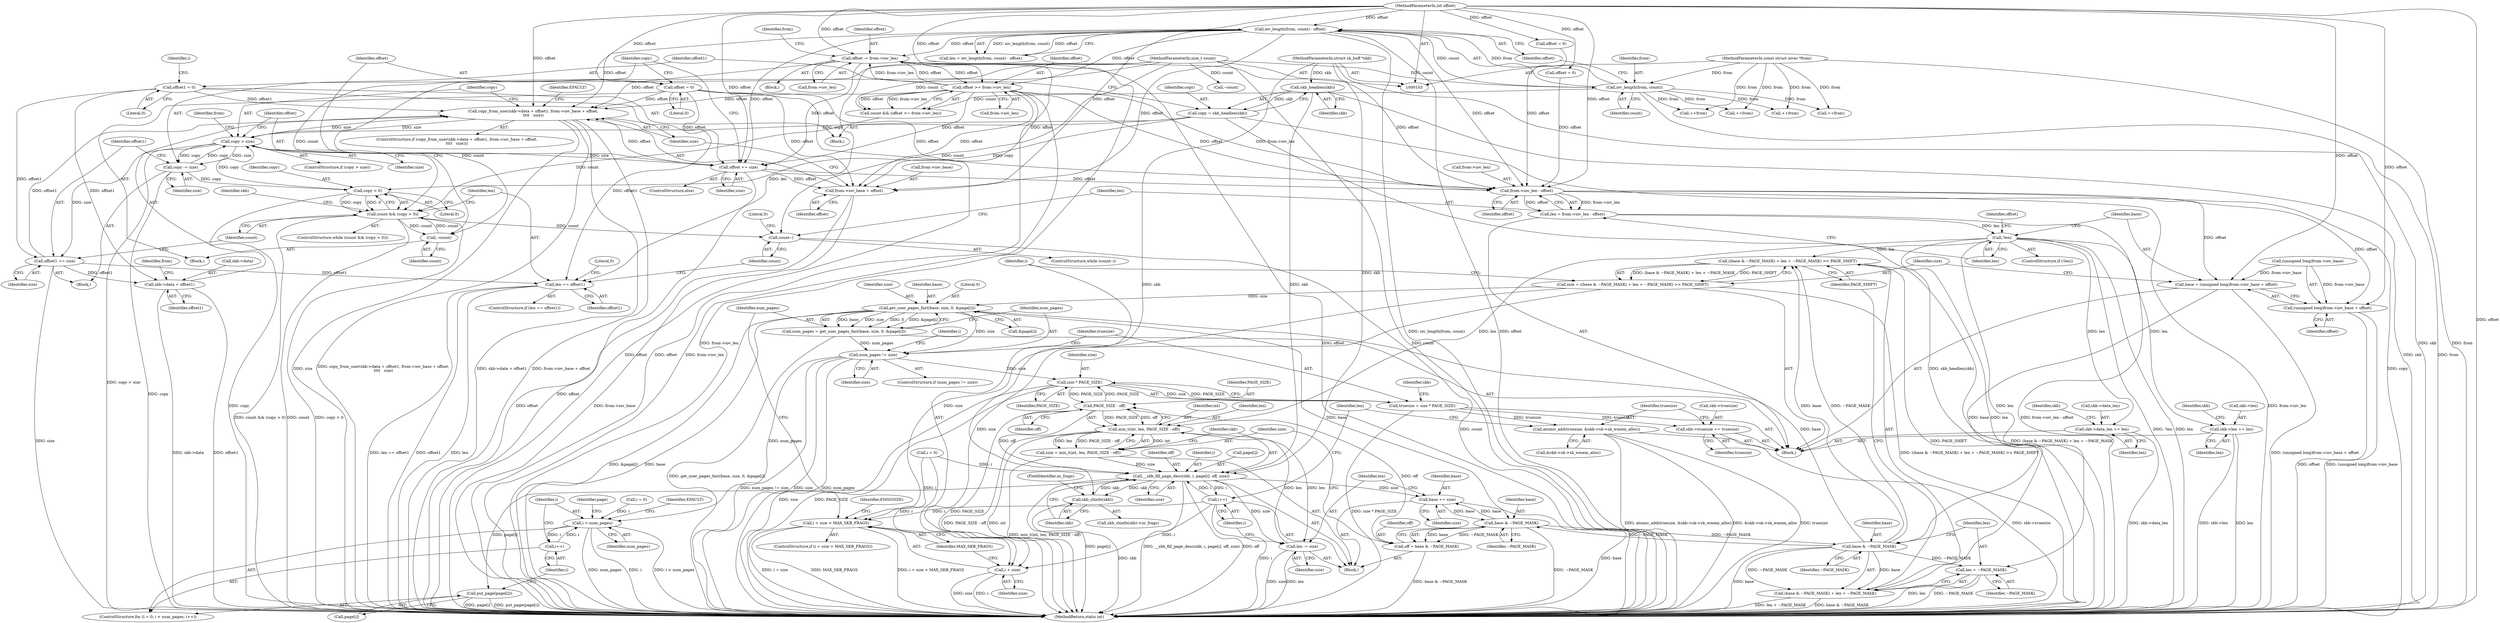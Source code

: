 digraph "0_linux_b92946e2919134ebe2a4083e4302236295ea2a73_0@API" {
"1000157" [label="(Call,copy_from_user(skb->data + offset1, from->iov_base + offset,\n\t\t\t\t   size))"];
"1000124" [label="(Call,offset1 = 0)"];
"1000191" [label="(Call,offset1 += size)"];
"1000173" [label="(Call,copy > size)"];
"1000188" [label="(Call,copy -= size)"];
"1000152" [label="(Call,copy > 0)"];
"1000118" [label="(Call,copy = skb_headlen(skb))"];
"1000120" [label="(Call,skb_headlen(skb))"];
"1000104" [label="(MethodParameterIn,struct sk_buff *skb)"];
"1000157" [label="(Call,copy_from_user(skb->data + offset1, from->iov_base + offset,\n\t\t\t\t   size))"];
"1000181" [label="(Call,offset = 0)"];
"1000106" [label="(MethodParameterIn,int offset)"];
"1000185" [label="(Call,offset += size)"];
"1000140" [label="(Call,offset -= from->iov_len)"];
"1000134" [label="(Call,offset >= from->iov_len)"];
"1000112" [label="(Call,iov_length(from, count) - offset)"];
"1000113" [label="(Call,iov_length(from, count))"];
"1000105" [label="(MethodParameterIn,const struct iovec *from)"];
"1000107" [label="(MethodParameterIn,size_t count)"];
"1000163" [label="(Call,from->iov_base + offset)"];
"1000210" [label="(Call,from->iov_len - offset)"];
"1000208" [label="(Call,len = from->iov_len - offset)"];
"1000216" [label="(Call,!len)"];
"1000236" [label="(Call,((base & ~PAGE_MASK) + len + ~PAGE_MASK) >> PAGE_SHIFT)"];
"1000234" [label="(Call,size = ((base & ~PAGE_MASK) + len + ~PAGE_MASK) >> PAGE_SHIFT)"];
"1000246" [label="(Call,i + size > MAX_SKB_FRAGS)"];
"1000247" [label="(Call,i + size)"];
"1000256" [label="(Call,get_user_pages_fast(base, size, 0, &page[i]))"];
"1000254" [label="(Call,num_pages = get_user_pages_fast(base, size, 0, &page[i]))"];
"1000265" [label="(Call,num_pages != size)"];
"1000273" [label="(Call,i < num_pages)"];
"1000276" [label="(Call,i++)"];
"1000287" [label="(Call,size * PAGE_SIZE)"];
"1000285" [label="(Call,truesize = size * PAGE_SIZE)"];
"1000300" [label="(Call,skb->truesize += truesize)"];
"1000305" [label="(Call,atomic_add(truesize, &skb->sk->sk_wmem_alloc))"];
"1000328" [label="(Call,PAGE_SIZE - off)"];
"1000325" [label="(Call,min_t(int, len, PAGE_SIZE - off))"];
"1000323" [label="(Call,size = min_t(int, len, PAGE_SIZE - off))"];
"1000331" [label="(Call,__skb_fill_page_desc(skb, i, page[i], off, size))"];
"1000278" [label="(Call,put_page(page[i]))"];
"1000341" [label="(Call,skb_shinfo(skb))"];
"1000344" [label="(Call,base += size)"];
"1000319" [label="(Call,base & ~PAGE_MASK)"];
"1000238" [label="(Call,base & ~PAGE_MASK)"];
"1000237" [label="(Call,(base & ~PAGE_MASK) + len + ~PAGE_MASK)"];
"1000241" [label="(Call,len + ~PAGE_MASK)"];
"1000317" [label="(Call,off = base & ~PAGE_MASK)"];
"1000347" [label="(Call,len -= size)"];
"1000350" [label="(Call,i++)"];
"1000290" [label="(Call,skb->data_len += len)"];
"1000295" [label="(Call,skb->len += len)"];
"1000225" [label="(Call,base = (unsigned long)from->iov_base + offset)"];
"1000227" [label="(Call,(unsigned long)from->iov_base + offset)"];
"1000150" [label="(Call,count && (copy > 0))"];
"1000179" [label="(Call,--count)"];
"1000201" [label="(Call,count--)"];
"1000158" [label="(Call,skb->data + offset1)"];
"1000195" [label="(Call,len == offset1)"];
"1000135" [label="(Identifier,offset)"];
"1000219" [label="(Call,offset = 0)"];
"1000274" [label="(Identifier,i)"];
"1000150" [label="(Call,count && (copy > 0))"];
"1000249" [label="(Identifier,size)"];
"1000156" [label="(ControlStructure,if (copy_from_user(skb->data + offset1, from->iov_base + offset,\n\t\t\t\t   size)))"];
"1000163" [label="(Call,from->iov_base + offset)"];
"1000191" [label="(Call,offset1 += size)"];
"1000116" [label="(Identifier,offset)"];
"1000245" [label="(ControlStructure,if (i + size > MAX_SKB_FRAGS))"];
"1000257" [label="(Identifier,base)"];
"1000250" [label="(Identifier,MAX_SKB_FRAGS)"];
"1000320" [label="(Identifier,base)"];
"1000280" [label="(Identifier,page)"];
"1000176" [label="(Block,)"];
"1000199" [label="(Literal,0)"];
"1000266" [label="(Identifier,num_pages)"];
"1000179" [label="(Call,--count)"];
"1000297" [label="(Identifier,skb)"];
"1000192" [label="(Identifier,offset1)"];
"1000125" [label="(Identifier,offset1)"];
"1000107" [label="(MethodParameterIn,size_t count)"];
"1000291" [label="(Call,skb->data_len)"];
"1000165" [label="(Identifier,from)"];
"1000292" [label="(Identifier,skb)"];
"1000275" [label="(Identifier,num_pages)"];
"1000154" [label="(Literal,0)"];
"1000254" [label="(Call,num_pages = get_user_pages_fast(base, size, 0, &page[i]))"];
"1000345" [label="(Identifier,base)"];
"1000134" [label="(Call,offset >= from->iov_len)"];
"1000304" [label="(Identifier,truesize)"];
"1000196" [label="(Identifier,len)"];
"1000239" [label="(Identifier,base)"];
"1000270" [label="(Call,i = 0)"];
"1000278" [label="(Call,put_page(page[i]))"];
"1000172" [label="(ControlStructure,if (copy > size))"];
"1000222" [label="(Call,++from)"];
"1000344" [label="(Call,base += size)"];
"1000349" [label="(Identifier,size)"];
"1000186" [label="(Identifier,offset)"];
"1000327" [label="(Identifier,len)"];
"1000147" [label="(Call,--count)"];
"1000183" [label="(Literal,0)"];
"1000228" [label="(Call,(unsigned long)from->iov_base)"];
"1000118" [label="(Call,copy = skb_headlen(skb))"];
"1000306" [label="(Identifier,truesize)"];
"1000185" [label="(Call,offset += size)"];
"1000300" [label="(Call,skb->truesize += truesize)"];
"1000104" [label="(MethodParameterIn,struct sk_buff *skb)"];
"1000340" [label="(Call,skb_shinfo(skb)->nr_frags)"];
"1000288" [label="(Identifier,size)"];
"1000243" [label="(Identifier,~PAGE_MASK)"];
"1000142" [label="(Call,from->iov_len)"];
"1000294" [label="(Identifier,len)"];
"1000132" [label="(Call,count && (offset >= from->iov_len))"];
"1000177" [label="(Call,++from)"];
"1000277" [label="(Identifier,i)"];
"1000328" [label="(Call,PAGE_SIZE - off)"];
"1000286" [label="(Identifier,truesize)"];
"1000211" [label="(Call,from->iov_len)"];
"1000203" [label="(Block,)"];
"1000236" [label="(Call,((base & ~PAGE_MASK) + len + ~PAGE_MASK) >> PAGE_SHIFT)"];
"1000140" [label="(Call,offset -= from->iov_len)"];
"1000299" [label="(Identifier,len)"];
"1000167" [label="(Identifier,offset)"];
"1000290" [label="(Call,skb->data_len += len)"];
"1000329" [label="(Identifier,PAGE_SIZE)"];
"1000318" [label="(Identifier,off)"];
"1000174" [label="(Identifier,copy)"];
"1000149" [label="(ControlStructure,while (count && (copy > 0)))"];
"1000323" [label="(Call,size = min_t(int, len, PAGE_SIZE - off))"];
"1000350" [label="(Call,i++)"];
"1000164" [label="(Call,from->iov_base)"];
"1000184" [label="(ControlStructure,else)"];
"1000260" [label="(Call,&page[i])"];
"1000190" [label="(Identifier,size)"];
"1000182" [label="(Identifier,offset)"];
"1000359" [label="(MethodReturn,static int)"];
"1000141" [label="(Identifier,offset)"];
"1000307" [label="(Call,&skb->sk->sk_wmem_alloc)"];
"1000346" [label="(Identifier,size)"];
"1000233" [label="(Identifier,offset)"];
"1000284" [label="(Identifier,EFAULT)"];
"1000343" [label="(FieldIdentifier,nr_frags)"];
"1000151" [label="(Identifier,count)"];
"1000287" [label="(Call,size * PAGE_SIZE)"];
"1000126" [label="(Literal,0)"];
"1000259" [label="(Literal,0)"];
"1000139" [label="(Block,)"];
"1000244" [label="(Identifier,PAGE_SHIFT)"];
"1000235" [label="(Identifier,size)"];
"1000332" [label="(Identifier,skb)"];
"1000237" [label="(Call,(base & ~PAGE_MASK) + len + ~PAGE_MASK)"];
"1000267" [label="(Identifier,size)"];
"1000333" [label="(Identifier,i)"];
"1000342" [label="(Identifier,skb)"];
"1000160" [label="(Identifier,skb)"];
"1000217" [label="(Identifier,len)"];
"1000119" [label="(Identifier,copy)"];
"1000324" [label="(Identifier,size)"];
"1000157" [label="(Call,copy_from_user(skb->data + offset1, from->iov_base + offset,\n\t\t\t\t   size))"];
"1000240" [label="(Identifier,~PAGE_MASK)"];
"1000129" [label="(Identifier,i)"];
"1000295" [label="(Call,skb->len += len)"];
"1000352" [label="(Call,offset = 0)"];
"1000158" [label="(Call,skb->data + offset1)"];
"1000128" [label="(Call,i = 0)"];
"1000302" [label="(Identifier,skb)"];
"1000225" [label="(Call,base = (unsigned long)from->iov_base + offset)"];
"1000187" [label="(Identifier,size)"];
"1000215" [label="(ControlStructure,if (!len))"];
"1000115" [label="(Identifier,count)"];
"1000201" [label="(Call,count--)"];
"1000315" [label="(Block,)"];
"1000279" [label="(Call,page[i])"];
"1000317" [label="(Call,off = base & ~PAGE_MASK)"];
"1000189" [label="(Identifier,copy)"];
"1000247" [label="(Call,i + size)"];
"1000136" [label="(Call,from->iov_len)"];
"1000209" [label="(Identifier,len)"];
"1000256" [label="(Call,get_user_pages_fast(base, size, 0, &page[i]))"];
"1000296" [label="(Call,skb->len)"];
"1000168" [label="(Identifier,size)"];
"1000188" [label="(Call,copy -= size)"];
"1000358" [label="(Literal,0)"];
"1000181" [label="(Call,offset = 0)"];
"1000314" [label="(Identifier,len)"];
"1000264" [label="(ControlStructure,if (num_pages != size))"];
"1000200" [label="(ControlStructure,while (count--))"];
"1000330" [label="(Identifier,off)"];
"1000338" [label="(Identifier,size)"];
"1000348" [label="(Identifier,len)"];
"1000159" [label="(Call,skb->data)"];
"1000121" [label="(Identifier,skb)"];
"1000110" [label="(Call,len = iov_length(from, count) - offset)"];
"1000195" [label="(Call,len == offset1)"];
"1000112" [label="(Call,iov_length(from, count) - offset)"];
"1000220" [label="(Identifier,offset)"];
"1000153" [label="(Identifier,copy)"];
"1000325" [label="(Call,min_t(int, len, PAGE_SIZE - off))"];
"1000180" [label="(Identifier,count)"];
"1000253" [label="(Identifier,EMSGSIZE)"];
"1000120" [label="(Call,skb_headlen(skb))"];
"1000351" [label="(Identifier,i)"];
"1000234" [label="(Call,size = ((base & ~PAGE_MASK) + len + ~PAGE_MASK) >> PAGE_SHIFT)"];
"1000124" [label="(Call,offset1 = 0)"];
"1000202" [label="(Identifier,count)"];
"1000248" [label="(Identifier,i)"];
"1000246" [label="(Call,i + size > MAX_SKB_FRAGS)"];
"1000197" [label="(Identifier,offset1)"];
"1000269" [label="(ControlStructure,for (i = 0; i < num_pages; i++))"];
"1000273" [label="(Call,i < num_pages)"];
"1000146" [label="(Identifier,from)"];
"1000331" [label="(Call,__skb_fill_page_desc(skb, i, page[i], off, size))"];
"1000326" [label="(Identifier,int)"];
"1000265" [label="(Call,num_pages != size)"];
"1000175" [label="(Identifier,size)"];
"1000162" [label="(Identifier,offset1)"];
"1000155" [label="(Block,)"];
"1000194" [label="(ControlStructure,if (len == offset1))"];
"1000108" [label="(Block,)"];
"1000271" [label="(Identifier,i)"];
"1000214" [label="(Identifier,offset)"];
"1000216" [label="(Call,!len)"];
"1000334" [label="(Call,page[i])"];
"1000242" [label="(Identifier,len)"];
"1000210" [label="(Call,from->iov_len - offset)"];
"1000258" [label="(Identifier,size)"];
"1000289" [label="(Identifier,PAGE_SIZE)"];
"1000305" [label="(Call,atomic_add(truesize, &skb->sk->sk_wmem_alloc))"];
"1000178" [label="(Identifier,from)"];
"1000341" [label="(Call,skb_shinfo(skb))"];
"1000113" [label="(Call,iov_length(from, count))"];
"1000173" [label="(Call,copy > size)"];
"1000241" [label="(Call,len + ~PAGE_MASK)"];
"1000301" [label="(Call,skb->truesize)"];
"1000208" [label="(Call,len = from->iov_len - offset)"];
"1000114" [label="(Identifier,from)"];
"1000238" [label="(Call,base & ~PAGE_MASK)"];
"1000227" [label="(Call,(unsigned long)from->iov_base + offset)"];
"1000347" [label="(Call,len -= size)"];
"1000337" [label="(Identifier,off)"];
"1000145" [label="(Call,++from)"];
"1000355" [label="(Call,++from)"];
"1000193" [label="(Identifier,size)"];
"1000105" [label="(MethodParameterIn,const struct iovec *from)"];
"1000285" [label="(Call,truesize = size * PAGE_SIZE)"];
"1000152" [label="(Call,copy > 0)"];
"1000319" [label="(Call,base & ~PAGE_MASK)"];
"1000321" [label="(Identifier,~PAGE_MASK)"];
"1000106" [label="(MethodParameterIn,int offset)"];
"1000276" [label="(Call,i++)"];
"1000226" [label="(Identifier,base)"];
"1000171" [label="(Identifier,EFAULT)"];
"1000255" [label="(Identifier,num_pages)"];
"1000157" -> "1000156"  [label="AST: "];
"1000157" -> "1000168"  [label="CFG: "];
"1000158" -> "1000157"  [label="AST: "];
"1000163" -> "1000157"  [label="AST: "];
"1000168" -> "1000157"  [label="AST: "];
"1000171" -> "1000157"  [label="CFG: "];
"1000174" -> "1000157"  [label="CFG: "];
"1000157" -> "1000359"  [label="DDG: size"];
"1000157" -> "1000359"  [label="DDG: copy_from_user(skb->data + offset1, from->iov_base + offset,\n\t\t\t\t   size)"];
"1000157" -> "1000359"  [label="DDG: skb->data + offset1"];
"1000157" -> "1000359"  [label="DDG: from->iov_base + offset"];
"1000124" -> "1000157"  [label="DDG: offset1"];
"1000191" -> "1000157"  [label="DDG: offset1"];
"1000181" -> "1000157"  [label="DDG: offset"];
"1000185" -> "1000157"  [label="DDG: offset"];
"1000140" -> "1000157"  [label="DDG: offset"];
"1000134" -> "1000157"  [label="DDG: offset"];
"1000112" -> "1000157"  [label="DDG: offset"];
"1000106" -> "1000157"  [label="DDG: offset"];
"1000173" -> "1000157"  [label="DDG: size"];
"1000157" -> "1000173"  [label="DDG: size"];
"1000124" -> "1000108"  [label="AST: "];
"1000124" -> "1000126"  [label="CFG: "];
"1000125" -> "1000124"  [label="AST: "];
"1000126" -> "1000124"  [label="AST: "];
"1000129" -> "1000124"  [label="CFG: "];
"1000124" -> "1000158"  [label="DDG: offset1"];
"1000124" -> "1000191"  [label="DDG: offset1"];
"1000124" -> "1000195"  [label="DDG: offset1"];
"1000191" -> "1000155"  [label="AST: "];
"1000191" -> "1000193"  [label="CFG: "];
"1000192" -> "1000191"  [label="AST: "];
"1000193" -> "1000191"  [label="AST: "];
"1000151" -> "1000191"  [label="CFG: "];
"1000191" -> "1000359"  [label="DDG: size"];
"1000191" -> "1000158"  [label="DDG: offset1"];
"1000173" -> "1000191"  [label="DDG: size"];
"1000191" -> "1000195"  [label="DDG: offset1"];
"1000173" -> "1000172"  [label="AST: "];
"1000173" -> "1000175"  [label="CFG: "];
"1000174" -> "1000173"  [label="AST: "];
"1000175" -> "1000173"  [label="AST: "];
"1000178" -> "1000173"  [label="CFG: "];
"1000186" -> "1000173"  [label="CFG: "];
"1000173" -> "1000359"  [label="DDG: copy > size"];
"1000188" -> "1000173"  [label="DDG: copy"];
"1000152" -> "1000173"  [label="DDG: copy"];
"1000118" -> "1000173"  [label="DDG: copy"];
"1000173" -> "1000185"  [label="DDG: size"];
"1000173" -> "1000188"  [label="DDG: size"];
"1000173" -> "1000188"  [label="DDG: copy"];
"1000188" -> "1000155"  [label="AST: "];
"1000188" -> "1000190"  [label="CFG: "];
"1000189" -> "1000188"  [label="AST: "];
"1000190" -> "1000188"  [label="AST: "];
"1000192" -> "1000188"  [label="CFG: "];
"1000188" -> "1000359"  [label="DDG: copy"];
"1000188" -> "1000152"  [label="DDG: copy"];
"1000152" -> "1000150"  [label="AST: "];
"1000152" -> "1000154"  [label="CFG: "];
"1000153" -> "1000152"  [label="AST: "];
"1000154" -> "1000152"  [label="AST: "];
"1000150" -> "1000152"  [label="CFG: "];
"1000152" -> "1000359"  [label="DDG: copy"];
"1000152" -> "1000150"  [label="DDG: copy"];
"1000152" -> "1000150"  [label="DDG: 0"];
"1000118" -> "1000152"  [label="DDG: copy"];
"1000118" -> "1000108"  [label="AST: "];
"1000118" -> "1000120"  [label="CFG: "];
"1000119" -> "1000118"  [label="AST: "];
"1000120" -> "1000118"  [label="AST: "];
"1000125" -> "1000118"  [label="CFG: "];
"1000118" -> "1000359"  [label="DDG: skb_headlen(skb)"];
"1000118" -> "1000359"  [label="DDG: copy"];
"1000120" -> "1000118"  [label="DDG: skb"];
"1000120" -> "1000121"  [label="CFG: "];
"1000121" -> "1000120"  [label="AST: "];
"1000120" -> "1000359"  [label="DDG: skb"];
"1000104" -> "1000120"  [label="DDG: skb"];
"1000120" -> "1000331"  [label="DDG: skb"];
"1000104" -> "1000103"  [label="AST: "];
"1000104" -> "1000359"  [label="DDG: skb"];
"1000104" -> "1000331"  [label="DDG: skb"];
"1000104" -> "1000341"  [label="DDG: skb"];
"1000181" -> "1000176"  [label="AST: "];
"1000181" -> "1000183"  [label="CFG: "];
"1000182" -> "1000181"  [label="AST: "];
"1000183" -> "1000181"  [label="AST: "];
"1000189" -> "1000181"  [label="CFG: "];
"1000181" -> "1000359"  [label="DDG: offset"];
"1000181" -> "1000163"  [label="DDG: offset"];
"1000106" -> "1000181"  [label="DDG: offset"];
"1000181" -> "1000185"  [label="DDG: offset"];
"1000181" -> "1000210"  [label="DDG: offset"];
"1000106" -> "1000103"  [label="AST: "];
"1000106" -> "1000359"  [label="DDG: offset"];
"1000106" -> "1000112"  [label="DDG: offset"];
"1000106" -> "1000134"  [label="DDG: offset"];
"1000106" -> "1000140"  [label="DDG: offset"];
"1000106" -> "1000163"  [label="DDG: offset"];
"1000106" -> "1000185"  [label="DDG: offset"];
"1000106" -> "1000210"  [label="DDG: offset"];
"1000106" -> "1000219"  [label="DDG: offset"];
"1000106" -> "1000225"  [label="DDG: offset"];
"1000106" -> "1000227"  [label="DDG: offset"];
"1000106" -> "1000352"  [label="DDG: offset"];
"1000185" -> "1000184"  [label="AST: "];
"1000185" -> "1000187"  [label="CFG: "];
"1000186" -> "1000185"  [label="AST: "];
"1000187" -> "1000185"  [label="AST: "];
"1000189" -> "1000185"  [label="CFG: "];
"1000185" -> "1000359"  [label="DDG: offset"];
"1000185" -> "1000163"  [label="DDG: offset"];
"1000140" -> "1000185"  [label="DDG: offset"];
"1000134" -> "1000185"  [label="DDG: offset"];
"1000112" -> "1000185"  [label="DDG: offset"];
"1000185" -> "1000210"  [label="DDG: offset"];
"1000140" -> "1000139"  [label="AST: "];
"1000140" -> "1000142"  [label="CFG: "];
"1000141" -> "1000140"  [label="AST: "];
"1000142" -> "1000140"  [label="AST: "];
"1000146" -> "1000140"  [label="CFG: "];
"1000140" -> "1000359"  [label="DDG: from->iov_len"];
"1000140" -> "1000359"  [label="DDG: offset"];
"1000140" -> "1000134"  [label="DDG: offset"];
"1000134" -> "1000140"  [label="DDG: from->iov_len"];
"1000134" -> "1000140"  [label="DDG: offset"];
"1000112" -> "1000140"  [label="DDG: offset"];
"1000140" -> "1000163"  [label="DDG: offset"];
"1000140" -> "1000210"  [label="DDG: offset"];
"1000134" -> "1000132"  [label="AST: "];
"1000134" -> "1000136"  [label="CFG: "];
"1000135" -> "1000134"  [label="AST: "];
"1000136" -> "1000134"  [label="AST: "];
"1000132" -> "1000134"  [label="CFG: "];
"1000134" -> "1000359"  [label="DDG: offset"];
"1000134" -> "1000359"  [label="DDG: from->iov_len"];
"1000134" -> "1000132"  [label="DDG: offset"];
"1000134" -> "1000132"  [label="DDG: from->iov_len"];
"1000112" -> "1000134"  [label="DDG: offset"];
"1000134" -> "1000163"  [label="DDG: offset"];
"1000134" -> "1000210"  [label="DDG: from->iov_len"];
"1000134" -> "1000210"  [label="DDG: offset"];
"1000112" -> "1000110"  [label="AST: "];
"1000112" -> "1000116"  [label="CFG: "];
"1000113" -> "1000112"  [label="AST: "];
"1000116" -> "1000112"  [label="AST: "];
"1000110" -> "1000112"  [label="CFG: "];
"1000112" -> "1000359"  [label="DDG: iov_length(from, count)"];
"1000112" -> "1000359"  [label="DDG: offset"];
"1000112" -> "1000110"  [label="DDG: iov_length(from, count)"];
"1000112" -> "1000110"  [label="DDG: offset"];
"1000113" -> "1000112"  [label="DDG: from"];
"1000113" -> "1000112"  [label="DDG: count"];
"1000112" -> "1000163"  [label="DDG: offset"];
"1000112" -> "1000210"  [label="DDG: offset"];
"1000113" -> "1000115"  [label="CFG: "];
"1000114" -> "1000113"  [label="AST: "];
"1000115" -> "1000113"  [label="AST: "];
"1000116" -> "1000113"  [label="CFG: "];
"1000113" -> "1000359"  [label="DDG: from"];
"1000105" -> "1000113"  [label="DDG: from"];
"1000107" -> "1000113"  [label="DDG: count"];
"1000113" -> "1000132"  [label="DDG: count"];
"1000113" -> "1000145"  [label="DDG: from"];
"1000113" -> "1000177"  [label="DDG: from"];
"1000113" -> "1000222"  [label="DDG: from"];
"1000113" -> "1000355"  [label="DDG: from"];
"1000105" -> "1000103"  [label="AST: "];
"1000105" -> "1000359"  [label="DDG: from"];
"1000105" -> "1000145"  [label="DDG: from"];
"1000105" -> "1000177"  [label="DDG: from"];
"1000105" -> "1000222"  [label="DDG: from"];
"1000105" -> "1000355"  [label="DDG: from"];
"1000107" -> "1000103"  [label="AST: "];
"1000107" -> "1000359"  [label="DDG: count"];
"1000107" -> "1000132"  [label="DDG: count"];
"1000107" -> "1000147"  [label="DDG: count"];
"1000107" -> "1000150"  [label="DDG: count"];
"1000107" -> "1000179"  [label="DDG: count"];
"1000107" -> "1000201"  [label="DDG: count"];
"1000163" -> "1000167"  [label="CFG: "];
"1000164" -> "1000163"  [label="AST: "];
"1000167" -> "1000163"  [label="AST: "];
"1000168" -> "1000163"  [label="CFG: "];
"1000163" -> "1000359"  [label="DDG: from->iov_base"];
"1000163" -> "1000359"  [label="DDG: offset"];
"1000210" -> "1000208"  [label="AST: "];
"1000210" -> "1000214"  [label="CFG: "];
"1000211" -> "1000210"  [label="AST: "];
"1000214" -> "1000210"  [label="AST: "];
"1000208" -> "1000210"  [label="CFG: "];
"1000210" -> "1000359"  [label="DDG: from->iov_len"];
"1000210" -> "1000208"  [label="DDG: from->iov_len"];
"1000210" -> "1000208"  [label="DDG: offset"];
"1000352" -> "1000210"  [label="DDG: offset"];
"1000219" -> "1000210"  [label="DDG: offset"];
"1000210" -> "1000225"  [label="DDG: offset"];
"1000210" -> "1000227"  [label="DDG: offset"];
"1000208" -> "1000203"  [label="AST: "];
"1000209" -> "1000208"  [label="AST: "];
"1000217" -> "1000208"  [label="CFG: "];
"1000208" -> "1000359"  [label="DDG: from->iov_len - offset"];
"1000208" -> "1000216"  [label="DDG: len"];
"1000216" -> "1000215"  [label="AST: "];
"1000216" -> "1000217"  [label="CFG: "];
"1000217" -> "1000216"  [label="AST: "];
"1000220" -> "1000216"  [label="CFG: "];
"1000226" -> "1000216"  [label="CFG: "];
"1000216" -> "1000359"  [label="DDG: !len"];
"1000216" -> "1000359"  [label="DDG: len"];
"1000216" -> "1000236"  [label="DDG: len"];
"1000216" -> "1000237"  [label="DDG: len"];
"1000216" -> "1000241"  [label="DDG: len"];
"1000216" -> "1000290"  [label="DDG: len"];
"1000216" -> "1000295"  [label="DDG: len"];
"1000216" -> "1000325"  [label="DDG: len"];
"1000236" -> "1000234"  [label="AST: "];
"1000236" -> "1000244"  [label="CFG: "];
"1000237" -> "1000236"  [label="AST: "];
"1000244" -> "1000236"  [label="AST: "];
"1000234" -> "1000236"  [label="CFG: "];
"1000236" -> "1000359"  [label="DDG: (base & ~PAGE_MASK) + len + ~PAGE_MASK"];
"1000236" -> "1000359"  [label="DDG: PAGE_SHIFT"];
"1000236" -> "1000234"  [label="DDG: (base & ~PAGE_MASK) + len + ~PAGE_MASK"];
"1000236" -> "1000234"  [label="DDG: PAGE_SHIFT"];
"1000238" -> "1000236"  [label="DDG: base"];
"1000238" -> "1000236"  [label="DDG: ~PAGE_MASK"];
"1000234" -> "1000203"  [label="AST: "];
"1000235" -> "1000234"  [label="AST: "];
"1000248" -> "1000234"  [label="CFG: "];
"1000234" -> "1000359"  [label="DDG: ((base & ~PAGE_MASK) + len + ~PAGE_MASK) >> PAGE_SHIFT"];
"1000234" -> "1000246"  [label="DDG: size"];
"1000234" -> "1000247"  [label="DDG: size"];
"1000234" -> "1000256"  [label="DDG: size"];
"1000246" -> "1000245"  [label="AST: "];
"1000246" -> "1000250"  [label="CFG: "];
"1000247" -> "1000246"  [label="AST: "];
"1000250" -> "1000246"  [label="AST: "];
"1000253" -> "1000246"  [label="CFG: "];
"1000255" -> "1000246"  [label="CFG: "];
"1000246" -> "1000359"  [label="DDG: MAX_SKB_FRAGS"];
"1000246" -> "1000359"  [label="DDG: i + size > MAX_SKB_FRAGS"];
"1000246" -> "1000359"  [label="DDG: i + size"];
"1000350" -> "1000246"  [label="DDG: i"];
"1000128" -> "1000246"  [label="DDG: i"];
"1000247" -> "1000249"  [label="CFG: "];
"1000248" -> "1000247"  [label="AST: "];
"1000249" -> "1000247"  [label="AST: "];
"1000250" -> "1000247"  [label="CFG: "];
"1000247" -> "1000359"  [label="DDG: i"];
"1000247" -> "1000359"  [label="DDG: size"];
"1000350" -> "1000247"  [label="DDG: i"];
"1000128" -> "1000247"  [label="DDG: i"];
"1000256" -> "1000254"  [label="AST: "];
"1000256" -> "1000260"  [label="CFG: "];
"1000257" -> "1000256"  [label="AST: "];
"1000258" -> "1000256"  [label="AST: "];
"1000259" -> "1000256"  [label="AST: "];
"1000260" -> "1000256"  [label="AST: "];
"1000254" -> "1000256"  [label="CFG: "];
"1000256" -> "1000359"  [label="DDG: &page[i]"];
"1000256" -> "1000359"  [label="DDG: base"];
"1000256" -> "1000254"  [label="DDG: base"];
"1000256" -> "1000254"  [label="DDG: size"];
"1000256" -> "1000254"  [label="DDG: 0"];
"1000256" -> "1000254"  [label="DDG: &page[i]"];
"1000238" -> "1000256"  [label="DDG: base"];
"1000256" -> "1000265"  [label="DDG: size"];
"1000256" -> "1000319"  [label="DDG: base"];
"1000254" -> "1000203"  [label="AST: "];
"1000255" -> "1000254"  [label="AST: "];
"1000266" -> "1000254"  [label="CFG: "];
"1000254" -> "1000359"  [label="DDG: get_user_pages_fast(base, size, 0, &page[i])"];
"1000254" -> "1000265"  [label="DDG: num_pages"];
"1000265" -> "1000264"  [label="AST: "];
"1000265" -> "1000267"  [label="CFG: "];
"1000266" -> "1000265"  [label="AST: "];
"1000267" -> "1000265"  [label="AST: "];
"1000271" -> "1000265"  [label="CFG: "];
"1000286" -> "1000265"  [label="CFG: "];
"1000265" -> "1000359"  [label="DDG: num_pages != size"];
"1000265" -> "1000359"  [label="DDG: size"];
"1000265" -> "1000359"  [label="DDG: num_pages"];
"1000265" -> "1000273"  [label="DDG: num_pages"];
"1000265" -> "1000287"  [label="DDG: size"];
"1000273" -> "1000269"  [label="AST: "];
"1000273" -> "1000275"  [label="CFG: "];
"1000274" -> "1000273"  [label="AST: "];
"1000275" -> "1000273"  [label="AST: "];
"1000280" -> "1000273"  [label="CFG: "];
"1000284" -> "1000273"  [label="CFG: "];
"1000273" -> "1000359"  [label="DDG: num_pages"];
"1000273" -> "1000359"  [label="DDG: i"];
"1000273" -> "1000359"  [label="DDG: i < num_pages"];
"1000276" -> "1000273"  [label="DDG: i"];
"1000270" -> "1000273"  [label="DDG: i"];
"1000273" -> "1000276"  [label="DDG: i"];
"1000276" -> "1000269"  [label="AST: "];
"1000276" -> "1000277"  [label="CFG: "];
"1000277" -> "1000276"  [label="AST: "];
"1000274" -> "1000276"  [label="CFG: "];
"1000287" -> "1000285"  [label="AST: "];
"1000287" -> "1000289"  [label="CFG: "];
"1000288" -> "1000287"  [label="AST: "];
"1000289" -> "1000287"  [label="AST: "];
"1000285" -> "1000287"  [label="CFG: "];
"1000287" -> "1000359"  [label="DDG: PAGE_SIZE"];
"1000287" -> "1000359"  [label="DDG: size"];
"1000287" -> "1000285"  [label="DDG: size"];
"1000287" -> "1000285"  [label="DDG: PAGE_SIZE"];
"1000328" -> "1000287"  [label="DDG: PAGE_SIZE"];
"1000287" -> "1000328"  [label="DDG: PAGE_SIZE"];
"1000285" -> "1000203"  [label="AST: "];
"1000286" -> "1000285"  [label="AST: "];
"1000292" -> "1000285"  [label="CFG: "];
"1000285" -> "1000359"  [label="DDG: size * PAGE_SIZE"];
"1000285" -> "1000300"  [label="DDG: truesize"];
"1000285" -> "1000305"  [label="DDG: truesize"];
"1000300" -> "1000203"  [label="AST: "];
"1000300" -> "1000304"  [label="CFG: "];
"1000301" -> "1000300"  [label="AST: "];
"1000304" -> "1000300"  [label="AST: "];
"1000306" -> "1000300"  [label="CFG: "];
"1000300" -> "1000359"  [label="DDG: skb->truesize"];
"1000305" -> "1000203"  [label="AST: "];
"1000305" -> "1000307"  [label="CFG: "];
"1000306" -> "1000305"  [label="AST: "];
"1000307" -> "1000305"  [label="AST: "];
"1000314" -> "1000305"  [label="CFG: "];
"1000305" -> "1000359"  [label="DDG: atomic_add(truesize, &skb->sk->sk_wmem_alloc)"];
"1000305" -> "1000359"  [label="DDG: &skb->sk->sk_wmem_alloc"];
"1000305" -> "1000359"  [label="DDG: truesize"];
"1000328" -> "1000325"  [label="AST: "];
"1000328" -> "1000330"  [label="CFG: "];
"1000329" -> "1000328"  [label="AST: "];
"1000330" -> "1000328"  [label="AST: "];
"1000325" -> "1000328"  [label="CFG: "];
"1000328" -> "1000359"  [label="DDG: PAGE_SIZE"];
"1000328" -> "1000325"  [label="DDG: PAGE_SIZE"];
"1000328" -> "1000325"  [label="DDG: off"];
"1000317" -> "1000328"  [label="DDG: off"];
"1000328" -> "1000331"  [label="DDG: off"];
"1000325" -> "1000323"  [label="AST: "];
"1000326" -> "1000325"  [label="AST: "];
"1000327" -> "1000325"  [label="AST: "];
"1000323" -> "1000325"  [label="CFG: "];
"1000325" -> "1000359"  [label="DDG: int"];
"1000325" -> "1000359"  [label="DDG: PAGE_SIZE - off"];
"1000325" -> "1000323"  [label="DDG: int"];
"1000325" -> "1000323"  [label="DDG: len"];
"1000325" -> "1000323"  [label="DDG: PAGE_SIZE - off"];
"1000347" -> "1000325"  [label="DDG: len"];
"1000325" -> "1000347"  [label="DDG: len"];
"1000323" -> "1000315"  [label="AST: "];
"1000324" -> "1000323"  [label="AST: "];
"1000332" -> "1000323"  [label="CFG: "];
"1000323" -> "1000359"  [label="DDG: min_t(int, len, PAGE_SIZE - off)"];
"1000323" -> "1000331"  [label="DDG: size"];
"1000331" -> "1000315"  [label="AST: "];
"1000331" -> "1000338"  [label="CFG: "];
"1000332" -> "1000331"  [label="AST: "];
"1000333" -> "1000331"  [label="AST: "];
"1000334" -> "1000331"  [label="AST: "];
"1000337" -> "1000331"  [label="AST: "];
"1000338" -> "1000331"  [label="AST: "];
"1000342" -> "1000331"  [label="CFG: "];
"1000331" -> "1000359"  [label="DDG: page[i]"];
"1000331" -> "1000359"  [label="DDG: __skb_fill_page_desc(skb, i, page[i], off, size)"];
"1000331" -> "1000359"  [label="DDG: off"];
"1000331" -> "1000278"  [label="DDG: page[i]"];
"1000341" -> "1000331"  [label="DDG: skb"];
"1000350" -> "1000331"  [label="DDG: i"];
"1000128" -> "1000331"  [label="DDG: i"];
"1000331" -> "1000341"  [label="DDG: skb"];
"1000331" -> "1000344"  [label="DDG: size"];
"1000331" -> "1000347"  [label="DDG: size"];
"1000331" -> "1000350"  [label="DDG: i"];
"1000278" -> "1000269"  [label="AST: "];
"1000278" -> "1000279"  [label="CFG: "];
"1000279" -> "1000278"  [label="AST: "];
"1000277" -> "1000278"  [label="CFG: "];
"1000278" -> "1000359"  [label="DDG: put_page(page[i])"];
"1000278" -> "1000359"  [label="DDG: page[i]"];
"1000341" -> "1000340"  [label="AST: "];
"1000341" -> "1000342"  [label="CFG: "];
"1000342" -> "1000341"  [label="AST: "];
"1000343" -> "1000341"  [label="CFG: "];
"1000341" -> "1000359"  [label="DDG: skb"];
"1000344" -> "1000315"  [label="AST: "];
"1000344" -> "1000346"  [label="CFG: "];
"1000345" -> "1000344"  [label="AST: "];
"1000346" -> "1000344"  [label="AST: "];
"1000348" -> "1000344"  [label="CFG: "];
"1000344" -> "1000359"  [label="DDG: base"];
"1000344" -> "1000319"  [label="DDG: base"];
"1000319" -> "1000344"  [label="DDG: base"];
"1000319" -> "1000317"  [label="AST: "];
"1000319" -> "1000321"  [label="CFG: "];
"1000320" -> "1000319"  [label="AST: "];
"1000321" -> "1000319"  [label="AST: "];
"1000317" -> "1000319"  [label="CFG: "];
"1000319" -> "1000359"  [label="DDG: ~PAGE_MASK"];
"1000319" -> "1000238"  [label="DDG: ~PAGE_MASK"];
"1000319" -> "1000317"  [label="DDG: base"];
"1000319" -> "1000317"  [label="DDG: ~PAGE_MASK"];
"1000238" -> "1000319"  [label="DDG: ~PAGE_MASK"];
"1000238" -> "1000237"  [label="AST: "];
"1000238" -> "1000240"  [label="CFG: "];
"1000239" -> "1000238"  [label="AST: "];
"1000240" -> "1000238"  [label="AST: "];
"1000242" -> "1000238"  [label="CFG: "];
"1000238" -> "1000359"  [label="DDG: base"];
"1000238" -> "1000237"  [label="DDG: base"];
"1000238" -> "1000237"  [label="DDG: ~PAGE_MASK"];
"1000225" -> "1000238"  [label="DDG: base"];
"1000238" -> "1000241"  [label="DDG: ~PAGE_MASK"];
"1000237" -> "1000241"  [label="CFG: "];
"1000241" -> "1000237"  [label="AST: "];
"1000244" -> "1000237"  [label="CFG: "];
"1000237" -> "1000359"  [label="DDG: base & ~PAGE_MASK"];
"1000237" -> "1000359"  [label="DDG: len + ~PAGE_MASK"];
"1000241" -> "1000243"  [label="CFG: "];
"1000242" -> "1000241"  [label="AST: "];
"1000243" -> "1000241"  [label="AST: "];
"1000241" -> "1000359"  [label="DDG: len"];
"1000241" -> "1000359"  [label="DDG: ~PAGE_MASK"];
"1000317" -> "1000315"  [label="AST: "];
"1000318" -> "1000317"  [label="AST: "];
"1000324" -> "1000317"  [label="CFG: "];
"1000317" -> "1000359"  [label="DDG: base & ~PAGE_MASK"];
"1000347" -> "1000315"  [label="AST: "];
"1000347" -> "1000349"  [label="CFG: "];
"1000348" -> "1000347"  [label="AST: "];
"1000349" -> "1000347"  [label="AST: "];
"1000351" -> "1000347"  [label="CFG: "];
"1000347" -> "1000359"  [label="DDG: size"];
"1000347" -> "1000359"  [label="DDG: len"];
"1000350" -> "1000315"  [label="AST: "];
"1000350" -> "1000351"  [label="CFG: "];
"1000351" -> "1000350"  [label="AST: "];
"1000314" -> "1000350"  [label="CFG: "];
"1000350" -> "1000359"  [label="DDG: i"];
"1000290" -> "1000203"  [label="AST: "];
"1000290" -> "1000294"  [label="CFG: "];
"1000291" -> "1000290"  [label="AST: "];
"1000294" -> "1000290"  [label="AST: "];
"1000297" -> "1000290"  [label="CFG: "];
"1000290" -> "1000359"  [label="DDG: skb->data_len"];
"1000295" -> "1000203"  [label="AST: "];
"1000295" -> "1000299"  [label="CFG: "];
"1000296" -> "1000295"  [label="AST: "];
"1000299" -> "1000295"  [label="AST: "];
"1000302" -> "1000295"  [label="CFG: "];
"1000295" -> "1000359"  [label="DDG: skb->len"];
"1000295" -> "1000359"  [label="DDG: len"];
"1000225" -> "1000203"  [label="AST: "];
"1000225" -> "1000227"  [label="CFG: "];
"1000226" -> "1000225"  [label="AST: "];
"1000227" -> "1000225"  [label="AST: "];
"1000235" -> "1000225"  [label="CFG: "];
"1000225" -> "1000359"  [label="DDG: (unsigned long)from->iov_base + offset"];
"1000228" -> "1000225"  [label="DDG: from->iov_base"];
"1000227" -> "1000233"  [label="CFG: "];
"1000228" -> "1000227"  [label="AST: "];
"1000233" -> "1000227"  [label="AST: "];
"1000227" -> "1000359"  [label="DDG: offset"];
"1000227" -> "1000359"  [label="DDG: (unsigned long)from->iov_base"];
"1000228" -> "1000227"  [label="DDG: from->iov_base"];
"1000150" -> "1000149"  [label="AST: "];
"1000150" -> "1000151"  [label="CFG: "];
"1000151" -> "1000150"  [label="AST: "];
"1000160" -> "1000150"  [label="CFG: "];
"1000196" -> "1000150"  [label="CFG: "];
"1000150" -> "1000359"  [label="DDG: count"];
"1000150" -> "1000359"  [label="DDG: copy > 0"];
"1000150" -> "1000359"  [label="DDG: count && (copy > 0)"];
"1000179" -> "1000150"  [label="DDG: count"];
"1000132" -> "1000150"  [label="DDG: count"];
"1000150" -> "1000179"  [label="DDG: count"];
"1000150" -> "1000201"  [label="DDG: count"];
"1000179" -> "1000176"  [label="AST: "];
"1000179" -> "1000180"  [label="CFG: "];
"1000180" -> "1000179"  [label="AST: "];
"1000182" -> "1000179"  [label="CFG: "];
"1000201" -> "1000200"  [label="AST: "];
"1000201" -> "1000202"  [label="CFG: "];
"1000202" -> "1000201"  [label="AST: "];
"1000209" -> "1000201"  [label="CFG: "];
"1000358" -> "1000201"  [label="CFG: "];
"1000201" -> "1000359"  [label="DDG: count"];
"1000158" -> "1000162"  [label="CFG: "];
"1000159" -> "1000158"  [label="AST: "];
"1000162" -> "1000158"  [label="AST: "];
"1000165" -> "1000158"  [label="CFG: "];
"1000158" -> "1000359"  [label="DDG: skb->data"];
"1000158" -> "1000359"  [label="DDG: offset1"];
"1000195" -> "1000194"  [label="AST: "];
"1000195" -> "1000197"  [label="CFG: "];
"1000196" -> "1000195"  [label="AST: "];
"1000197" -> "1000195"  [label="AST: "];
"1000199" -> "1000195"  [label="CFG: "];
"1000202" -> "1000195"  [label="CFG: "];
"1000195" -> "1000359"  [label="DDG: len == offset1"];
"1000195" -> "1000359"  [label="DDG: offset1"];
"1000195" -> "1000359"  [label="DDG: len"];
"1000110" -> "1000195"  [label="DDG: len"];
}
